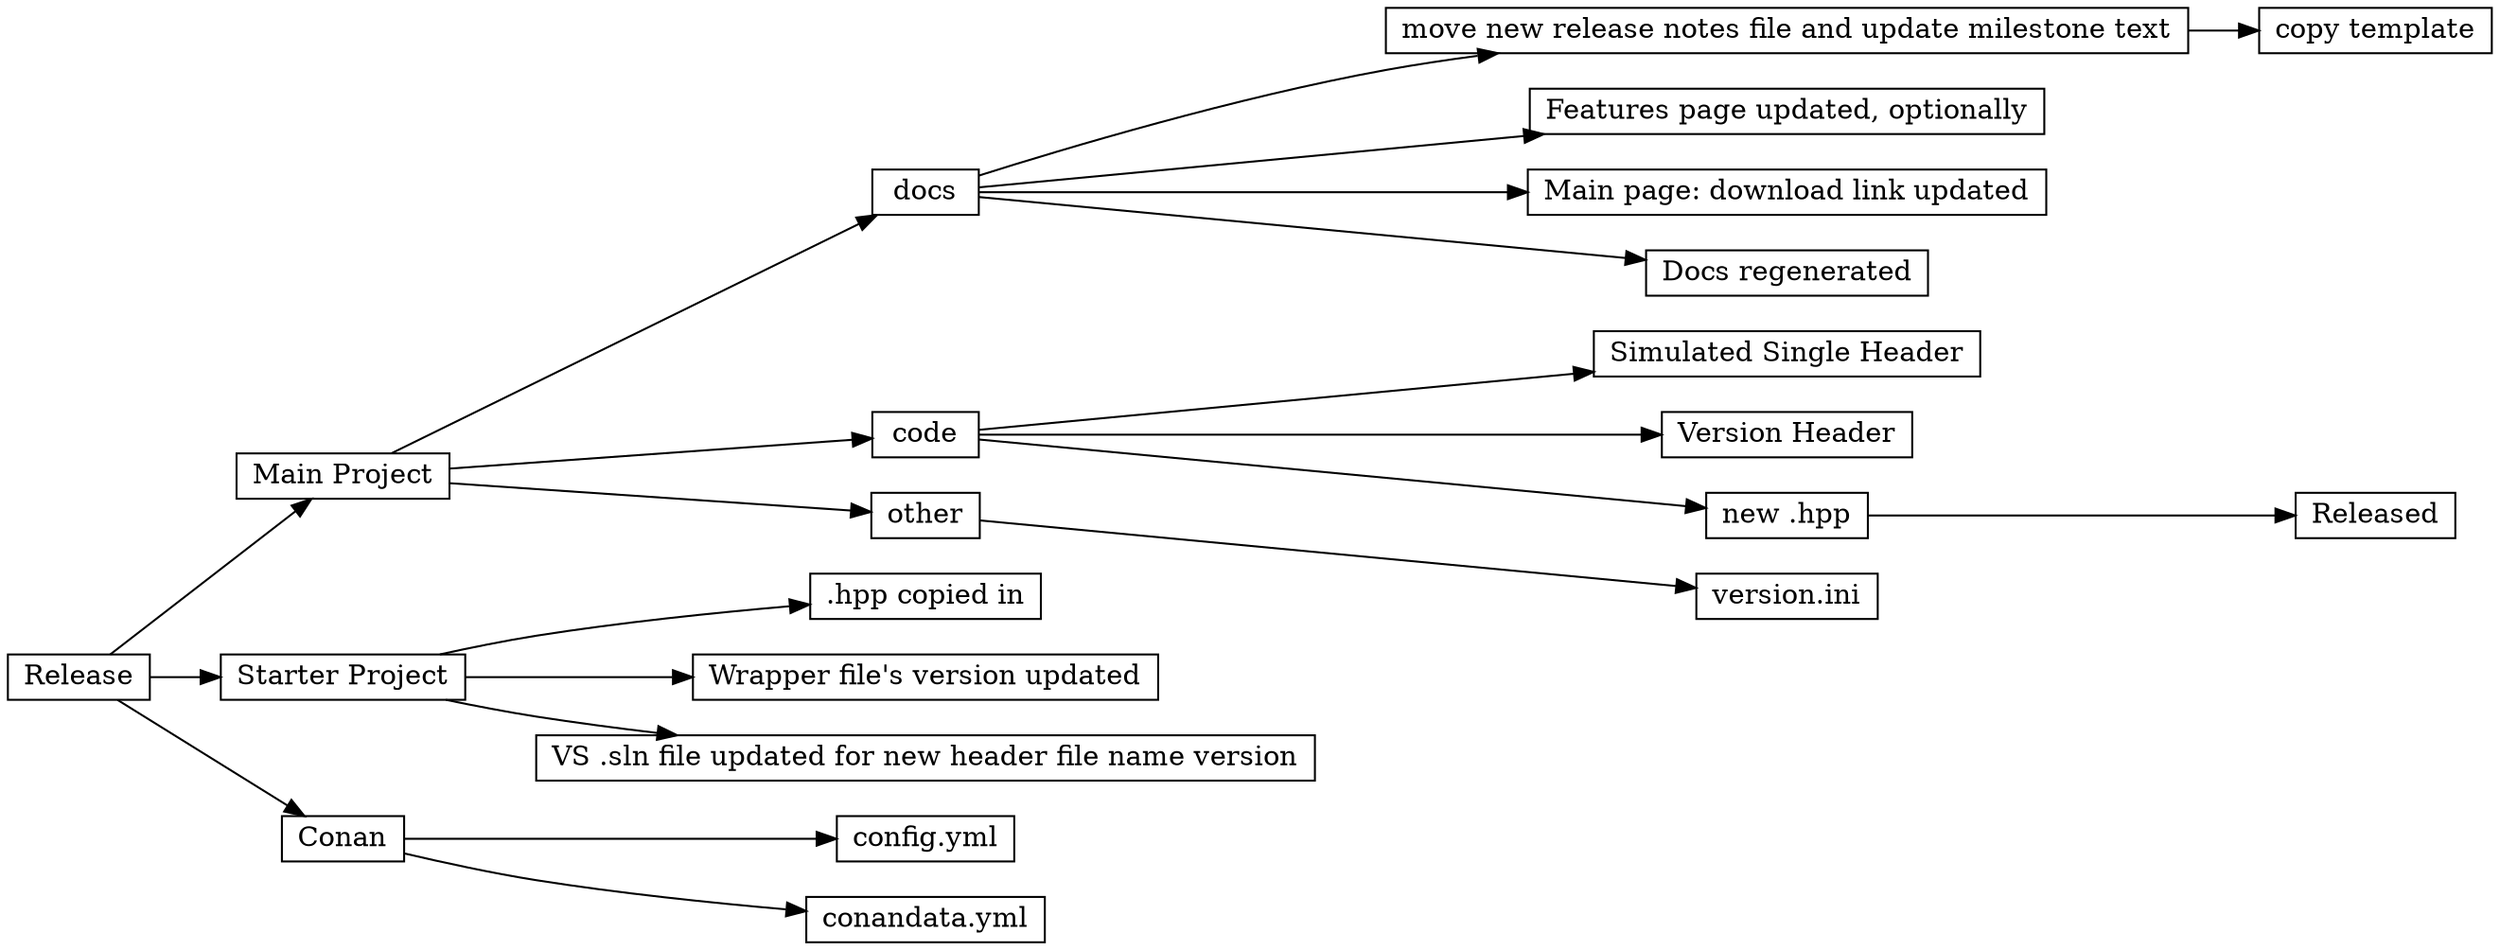 digraph mdsnippets_flow {
rankdir = "LR"
node [fontsize = 14, shape = box, height = 0.25]
edge [fontsize = 14]

"Release";
    "Release" -> "Main Project";
        "Main Project" -> "docs";
            "docs" -> "move new release notes file and update milestone text" -> "copy template";
            "docs" -> "Features page updated, optionally";
            "docs" -> "Main page: download link updated";
            "docs" -> "Docs regenerated";
        "Main Project" -> "code";
            "code" -> "Simulated Single Header";
            "code" -> "Version Header";
            "code" -> "new .hpp" -> "Released";
        "Main Project" -> "other" -> "version.ini";
    "Release" -> "Starter Project";
        "Starter Project" -> ".hpp copied in";
        "Starter Project" -> "Wrapper file's version updated";
        "Starter Project" -> "VS .sln file updated for new header file name version";
    "Release" -> "Conan";
        "Conan" -> "config.yml";
        "Conan" -> "conandata.yml";
}
